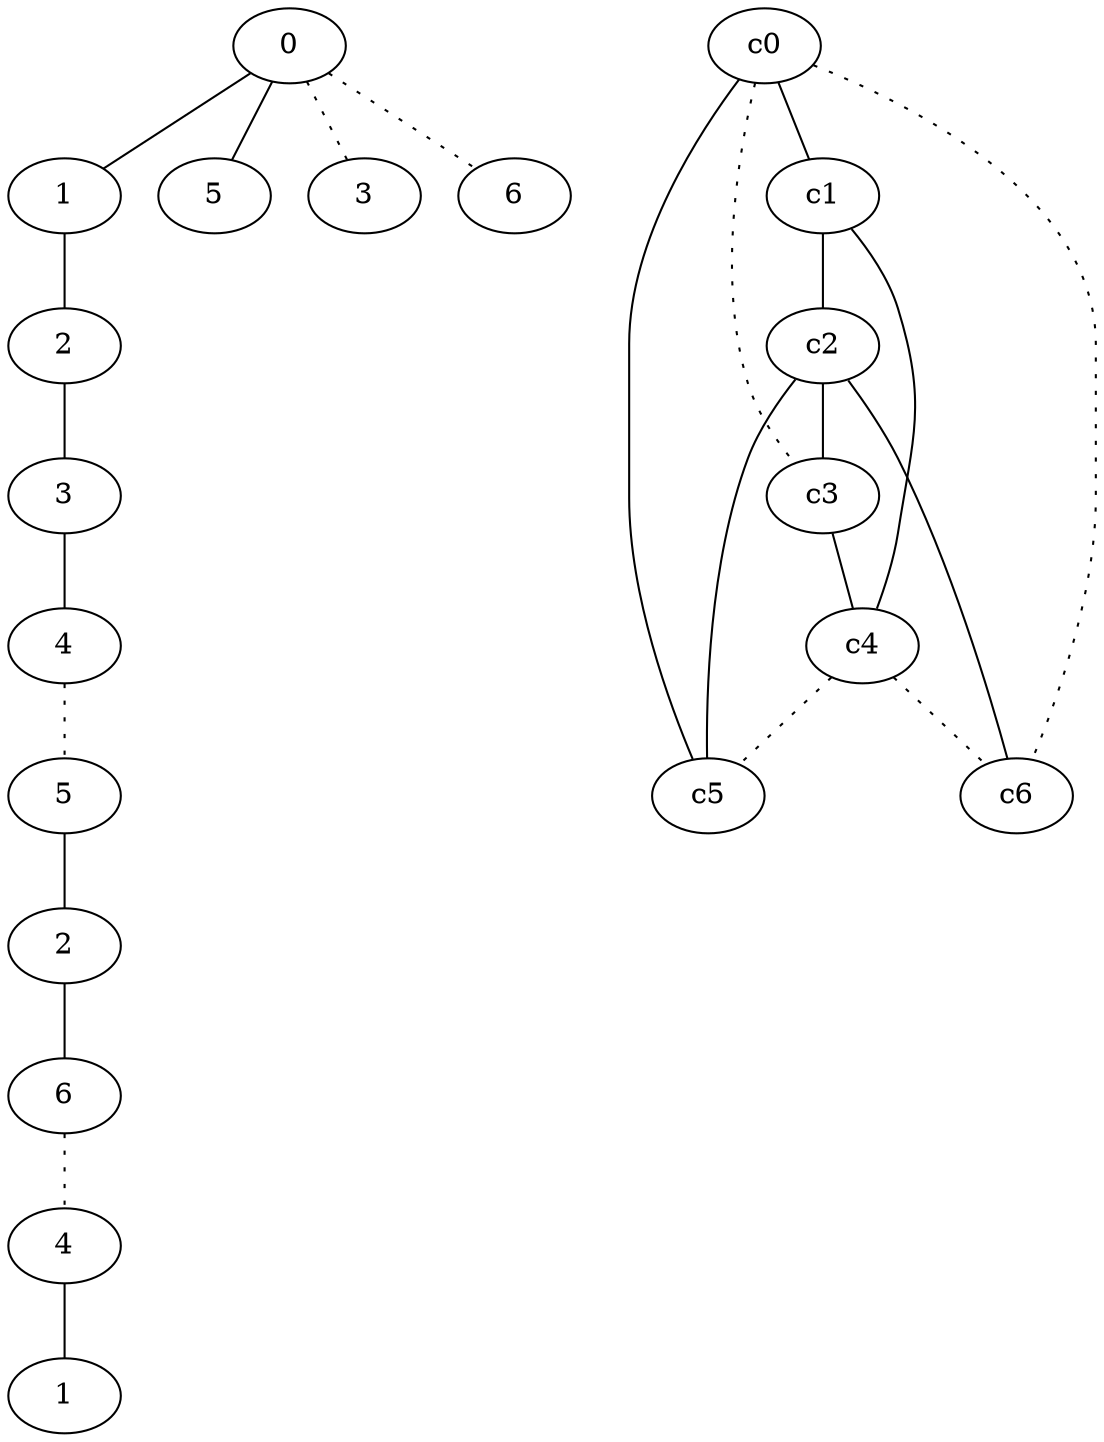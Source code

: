 graph {
a0[label=0];
a1[label=1];
a2[label=2];
a3[label=3];
a4[label=4];
a5[label=5];
a6[label=2];
a7[label=6];
a8[label=4];
a9[label=1];
a10[label=5];
a11[label=3];
a12[label=6];
a0 -- a1;
a0 -- a10;
a0 -- a11 [style=dotted];
a0 -- a12 [style=dotted];
a1 -- a2;
a2 -- a3;
a3 -- a4;
a4 -- a5 [style=dotted];
a5 -- a6;
a6 -- a7;
a7 -- a8 [style=dotted];
a8 -- a9;
c0 -- c1;
c0 -- c3 [style=dotted];
c0 -- c5;
c0 -- c6 [style=dotted];
c1 -- c2;
c1 -- c4;
c2 -- c3;
c2 -- c5;
c2 -- c6;
c3 -- c4;
c4 -- c5 [style=dotted];
c4 -- c6 [style=dotted];
}
